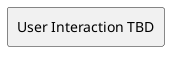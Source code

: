 @startuml
  rectangle "User Interaction TBD"
@enduml
actor User

User -> "<%= nameSpaces %>": UseCase
"<%= nameSpaces %>" -> bin: bin-name()
bin -> sailsjs: bin/name()

@enduml
